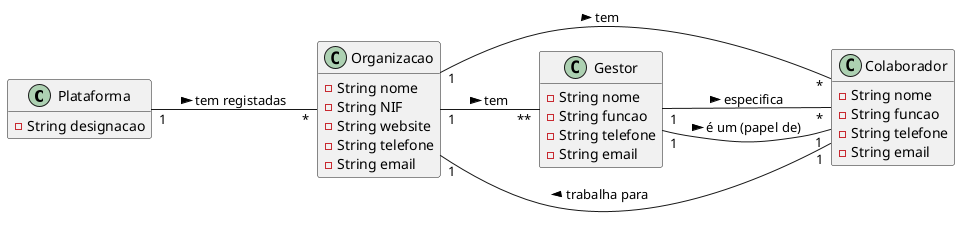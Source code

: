 @startuml
hide methods
left to right direction

class Plataforma {
  -String designacao
}

class Organizacao {
  -String nome
  -String NIF
  -String website
  -String telefone
  -String email
}

class Colaborador {
  -String nome
  -String funcao
  -String telefone
  -String email
}

class Gestor {
-String nome
-String funcao
-String telefone 
-String email
}

Plataforma "1" -- "*" Organizacao : tem registadas >
Organizacao "1" -- "**" Gestor: tem >
Organizacao "1" -- "*" Colaborador: tem  >
Gestor "1" -- "*" Colaborador : especifica >
Gestor "1" -- "1" Colaborador : é um (papel de) >
Colaborador "1" -- "1" Organizacao: trabalha para >


@enduml